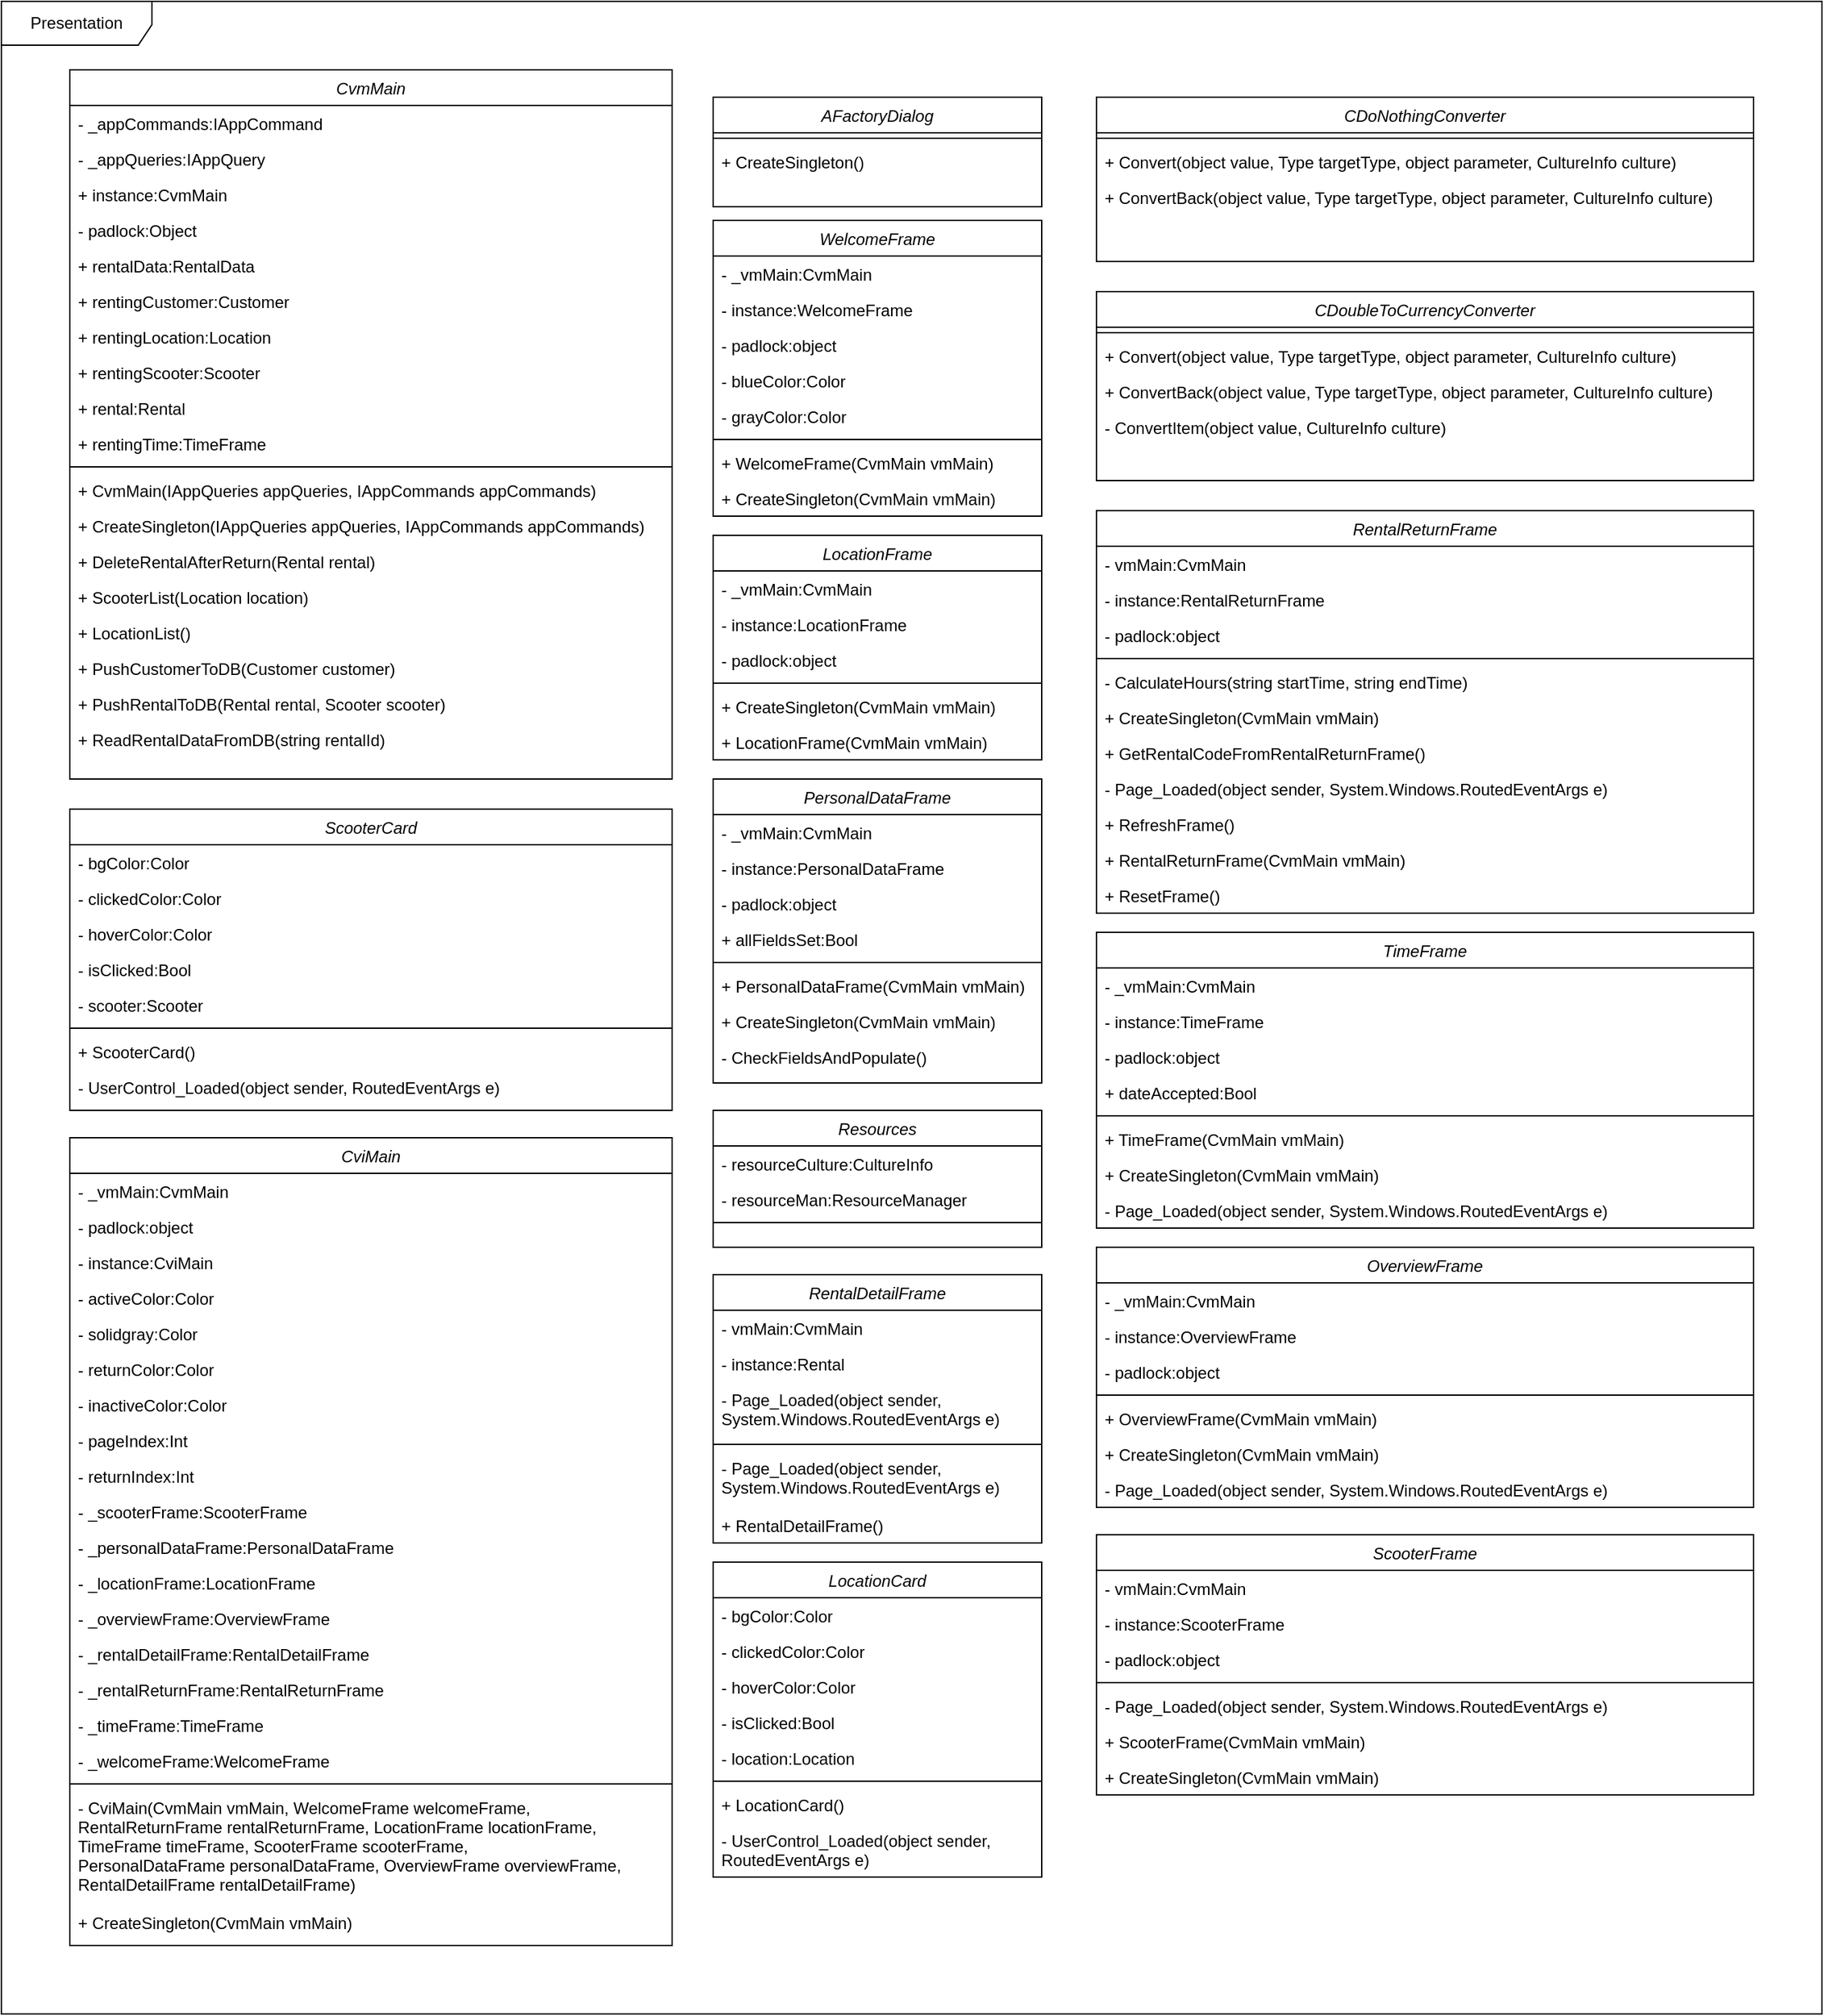 <mxfile version="16.5.1" type="device"><diagram id="C5RBs43oDa-KdzZeNtuy" name="Page-1"><mxGraphModel dx="2840" dy="3256" grid="1" gridSize="10" guides="1" tooltips="1" connect="1" arrows="1" fold="1" page="1" pageScale="1" pageWidth="827" pageHeight="1169" math="0" shadow="0"><root><mxCell id="WIyWlLk6GJQsqaUBKTNV-0"/><mxCell id="WIyWlLk6GJQsqaUBKTNV-1" parent="WIyWlLk6GJQsqaUBKTNV-0"/><mxCell id="zkfFHV4jXpPFQw0GAbJ--0" value="AFactoryDialog" style="swimlane;fontStyle=2;align=center;verticalAlign=top;childLayout=stackLayout;horizontal=1;startSize=26;horizontalStack=0;resizeParent=1;resizeLast=0;collapsible=1;marginBottom=0;rounded=0;shadow=0;strokeWidth=1;" parent="WIyWlLk6GJQsqaUBKTNV-1" vertex="1"><mxGeometry x="40" y="40" width="240" height="80" as="geometry"><mxRectangle x="230" y="140" width="160" height="26" as="alternateBounds"/></mxGeometry></mxCell><mxCell id="zkfFHV4jXpPFQw0GAbJ--4" value="" style="line;html=1;strokeWidth=1;align=left;verticalAlign=middle;spacingTop=-1;spacingLeft=3;spacingRight=3;rotatable=0;labelPosition=right;points=[];portConstraint=eastwest;" parent="zkfFHV4jXpPFQw0GAbJ--0" vertex="1"><mxGeometry y="26" width="240" height="8" as="geometry"/></mxCell><mxCell id="zkfFHV4jXpPFQw0GAbJ--5" value="+ CreateSingleton()" style="text;align=left;verticalAlign=top;spacingLeft=4;spacingRight=4;overflow=hidden;rotatable=0;points=[[0,0.5],[1,0.5]];portConstraint=eastwest;" parent="zkfFHV4jXpPFQw0GAbJ--0" vertex="1"><mxGeometry y="34" width="240" height="26" as="geometry"/></mxCell><mxCell id="5QxK8Wzllnd7EmYmtJfr-6" value="CDoNothingConverter" style="swimlane;fontStyle=2;align=center;verticalAlign=top;childLayout=stackLayout;horizontal=1;startSize=26;horizontalStack=0;resizeParent=1;resizeLast=0;collapsible=1;marginBottom=0;rounded=0;shadow=0;strokeWidth=1;" parent="WIyWlLk6GJQsqaUBKTNV-1" vertex="1"><mxGeometry x="320" y="40" width="480" height="120" as="geometry"><mxRectangle x="230" y="140" width="160" height="26" as="alternateBounds"/></mxGeometry></mxCell><mxCell id="5QxK8Wzllnd7EmYmtJfr-10" value="" style="line;html=1;strokeWidth=1;align=left;verticalAlign=middle;spacingTop=-1;spacingLeft=3;spacingRight=3;rotatable=0;labelPosition=right;points=[];portConstraint=eastwest;" parent="5QxK8Wzllnd7EmYmtJfr-6" vertex="1"><mxGeometry y="26" width="480" height="8" as="geometry"/></mxCell><mxCell id="5QxK8Wzllnd7EmYmtJfr-11" value="+ Convert(object value, Type targetType, object parameter, CultureInfo culture)" style="text;align=left;verticalAlign=top;spacingLeft=4;spacingRight=4;overflow=hidden;rotatable=0;points=[[0,0.5],[1,0.5]];portConstraint=eastwest;" parent="5QxK8Wzllnd7EmYmtJfr-6" vertex="1"><mxGeometry y="34" width="480" height="26" as="geometry"/></mxCell><mxCell id="5QxK8Wzllnd7EmYmtJfr-25" value="+ ConvertBack(object value, Type targetType, object parameter, CultureInfo culture)" style="text;align=left;verticalAlign=top;spacingLeft=4;spacingRight=4;overflow=hidden;rotatable=0;points=[[0,0.5],[1,0.5]];portConstraint=eastwest;" parent="5QxK8Wzllnd7EmYmtJfr-6" vertex="1"><mxGeometry y="60" width="480" height="26" as="geometry"/></mxCell><mxCell id="5QxK8Wzllnd7EmYmtJfr-12" value="CDoubleToCurrencyConverter" style="swimlane;fontStyle=2;align=center;verticalAlign=top;childLayout=stackLayout;horizontal=1;startSize=26;horizontalStack=0;resizeParent=1;resizeLast=0;collapsible=1;marginBottom=0;rounded=0;shadow=0;strokeWidth=1;" parent="WIyWlLk6GJQsqaUBKTNV-1" vertex="1"><mxGeometry x="320" y="182" width="480" height="138" as="geometry"><mxRectangle x="230" y="140" width="160" height="26" as="alternateBounds"/></mxGeometry></mxCell><mxCell id="5QxK8Wzllnd7EmYmtJfr-16" value="" style="line;html=1;strokeWidth=1;align=left;verticalAlign=middle;spacingTop=-1;spacingLeft=3;spacingRight=3;rotatable=0;labelPosition=right;points=[];portConstraint=eastwest;" parent="5QxK8Wzllnd7EmYmtJfr-12" vertex="1"><mxGeometry y="26" width="480" height="8" as="geometry"/></mxCell><mxCell id="5QxK8Wzllnd7EmYmtJfr-17" value="+ Convert(object value, Type targetType, object parameter, CultureInfo culture)" style="text;align=left;verticalAlign=top;spacingLeft=4;spacingRight=4;overflow=hidden;rotatable=0;points=[[0,0.5],[1,0.5]];portConstraint=eastwest;" parent="5QxK8Wzllnd7EmYmtJfr-12" vertex="1"><mxGeometry y="34" width="480" height="26" as="geometry"/></mxCell><mxCell id="5QxK8Wzllnd7EmYmtJfr-26" value="+ ConvertBack(object value, Type targetType, object parameter, CultureInfo culture)" style="text;align=left;verticalAlign=top;spacingLeft=4;spacingRight=4;overflow=hidden;rotatable=0;points=[[0,0.5],[1,0.5]];portConstraint=eastwest;" parent="5QxK8Wzllnd7EmYmtJfr-12" vertex="1"><mxGeometry y="60" width="480" height="26" as="geometry"/></mxCell><mxCell id="5QxK8Wzllnd7EmYmtJfr-27" value="- ConvertItem(object value, CultureInfo culture)" style="text;align=left;verticalAlign=top;spacingLeft=4;spacingRight=4;overflow=hidden;rotatable=0;points=[[0,0.5],[1,0.5]];portConstraint=eastwest;" parent="5QxK8Wzllnd7EmYmtJfr-12" vertex="1"><mxGeometry y="86" width="480" height="26" as="geometry"/></mxCell><mxCell id="5QxK8Wzllnd7EmYmtJfr-18" value="WelcomeFrame" style="swimlane;fontStyle=2;align=center;verticalAlign=top;childLayout=stackLayout;horizontal=1;startSize=26;horizontalStack=0;resizeParent=1;resizeLast=0;collapsible=1;marginBottom=0;rounded=0;shadow=0;strokeWidth=1;" parent="WIyWlLk6GJQsqaUBKTNV-1" vertex="1"><mxGeometry x="40" y="130" width="240" height="216" as="geometry"><mxRectangle x="230" y="140" width="160" height="26" as="alternateBounds"/></mxGeometry></mxCell><mxCell id="36PQSmLRmIlTdqAIgENe-0" value="- _vmMain:CvmMain" style="text;align=left;verticalAlign=top;spacingLeft=4;spacingRight=4;overflow=hidden;rotatable=0;points=[[0,0.5],[1,0.5]];portConstraint=eastwest;rounded=0;shadow=0;html=0;" vertex="1" parent="5QxK8Wzllnd7EmYmtJfr-18"><mxGeometry y="26" width="240" height="26" as="geometry"/></mxCell><mxCell id="36PQSmLRmIlTdqAIgENe-2" value="- instance:WelcomeFrame" style="text;align=left;verticalAlign=top;spacingLeft=4;spacingRight=4;overflow=hidden;rotatable=0;points=[[0,0.5],[1,0.5]];portConstraint=eastwest;rounded=0;shadow=0;html=0;" vertex="1" parent="5QxK8Wzllnd7EmYmtJfr-18"><mxGeometry y="52" width="240" height="26" as="geometry"/></mxCell><mxCell id="36PQSmLRmIlTdqAIgENe-3" value="- padlock:object" style="text;align=left;verticalAlign=top;spacingLeft=4;spacingRight=4;overflow=hidden;rotatable=0;points=[[0,0.5],[1,0.5]];portConstraint=eastwest;rounded=0;shadow=0;html=0;" vertex="1" parent="5QxK8Wzllnd7EmYmtJfr-18"><mxGeometry y="78" width="240" height="26" as="geometry"/></mxCell><mxCell id="5QxK8Wzllnd7EmYmtJfr-19" value="- blueColor:Color" style="text;align=left;verticalAlign=top;spacingLeft=4;spacingRight=4;overflow=hidden;rotatable=0;points=[[0,0.5],[1,0.5]];portConstraint=eastwest;" parent="5QxK8Wzllnd7EmYmtJfr-18" vertex="1"><mxGeometry y="104" width="240" height="26" as="geometry"/></mxCell><mxCell id="5QxK8Wzllnd7EmYmtJfr-20" value="- grayColor:Color" style="text;align=left;verticalAlign=top;spacingLeft=4;spacingRight=4;overflow=hidden;rotatable=0;points=[[0,0.5],[1,0.5]];portConstraint=eastwest;rounded=0;shadow=0;html=0;" parent="5QxK8Wzllnd7EmYmtJfr-18" vertex="1"><mxGeometry y="130" width="240" height="26" as="geometry"/></mxCell><mxCell id="5QxK8Wzllnd7EmYmtJfr-22" value="" style="line;html=1;strokeWidth=1;align=left;verticalAlign=middle;spacingTop=-1;spacingLeft=3;spacingRight=3;rotatable=0;labelPosition=right;points=[];portConstraint=eastwest;" parent="5QxK8Wzllnd7EmYmtJfr-18" vertex="1"><mxGeometry y="156" width="240" height="8" as="geometry"/></mxCell><mxCell id="5QxK8Wzllnd7EmYmtJfr-23" value="+ WelcomeFrame(CvmMain vmMain)" style="text;align=left;verticalAlign=top;spacingLeft=4;spacingRight=4;overflow=hidden;rotatable=0;points=[[0,0.5],[1,0.5]];portConstraint=eastwest;" parent="5QxK8Wzllnd7EmYmtJfr-18" vertex="1"><mxGeometry y="164" width="240" height="26" as="geometry"/></mxCell><mxCell id="36PQSmLRmIlTdqAIgENe-5" value="+ CreateSingleton(CvmMain vmMain)" style="text;align=left;verticalAlign=top;spacingLeft=4;spacingRight=4;overflow=hidden;rotatable=0;points=[[0,0.5],[1,0.5]];portConstraint=eastwest;" vertex="1" parent="5QxK8Wzllnd7EmYmtJfr-18"><mxGeometry y="190" width="240" height="26" as="geometry"/></mxCell><mxCell id="5QxK8Wzllnd7EmYmtJfr-28" value="ScooterFrame" style="swimlane;fontStyle=2;align=center;verticalAlign=top;childLayout=stackLayout;horizontal=1;startSize=26;horizontalStack=0;resizeParent=1;resizeLast=0;collapsible=1;marginBottom=0;rounded=0;shadow=0;strokeWidth=1;" parent="WIyWlLk6GJQsqaUBKTNV-1" vertex="1"><mxGeometry x="320" y="1090" width="480" height="190" as="geometry"><mxRectangle x="230" y="140" width="160" height="26" as="alternateBounds"/></mxGeometry></mxCell><mxCell id="5QxK8Wzllnd7EmYmtJfr-29" value="- vmMain:CvmMain" style="text;align=left;verticalAlign=top;spacingLeft=4;spacingRight=4;overflow=hidden;rotatable=0;points=[[0,0.5],[1,0.5]];portConstraint=eastwest;" parent="5QxK8Wzllnd7EmYmtJfr-28" vertex="1"><mxGeometry y="26" width="480" height="26" as="geometry"/></mxCell><mxCell id="36PQSmLRmIlTdqAIgENe-26" value="- instance:ScooterFrame" style="text;align=left;verticalAlign=top;spacingLeft=4;spacingRight=4;overflow=hidden;rotatable=0;points=[[0,0.5],[1,0.5]];portConstraint=eastwest;" vertex="1" parent="5QxK8Wzllnd7EmYmtJfr-28"><mxGeometry y="52" width="480" height="26" as="geometry"/></mxCell><mxCell id="36PQSmLRmIlTdqAIgENe-25" value="- padlock:object" style="text;align=left;verticalAlign=top;spacingLeft=4;spacingRight=4;overflow=hidden;rotatable=0;points=[[0,0.5],[1,0.5]];portConstraint=eastwest;" vertex="1" parent="5QxK8Wzllnd7EmYmtJfr-28"><mxGeometry y="78" width="480" height="26" as="geometry"/></mxCell><mxCell id="5QxK8Wzllnd7EmYmtJfr-32" value="" style="line;html=1;strokeWidth=1;align=left;verticalAlign=middle;spacingTop=-1;spacingLeft=3;spacingRight=3;rotatable=0;labelPosition=right;points=[];portConstraint=eastwest;" parent="5QxK8Wzllnd7EmYmtJfr-28" vertex="1"><mxGeometry y="104" width="480" height="8" as="geometry"/></mxCell><mxCell id="5QxK8Wzllnd7EmYmtJfr-33" value="- Page_Loaded(object sender, System.Windows.RoutedEventArgs e)" style="text;align=left;verticalAlign=top;spacingLeft=4;spacingRight=4;overflow=hidden;rotatable=0;points=[[0,0.5],[1,0.5]];portConstraint=eastwest;" parent="5QxK8Wzllnd7EmYmtJfr-28" vertex="1"><mxGeometry y="112" width="480" height="26" as="geometry"/></mxCell><mxCell id="37e8ZXTJvti81TBlJK5X-6" value="+ ScooterFrame(CvmMain vmMain)" style="text;align=left;verticalAlign=top;spacingLeft=4;spacingRight=4;overflow=hidden;rotatable=0;points=[[0,0.5],[1,0.5]];portConstraint=eastwest;" parent="5QxK8Wzllnd7EmYmtJfr-28" vertex="1"><mxGeometry y="138" width="480" height="26" as="geometry"/></mxCell><mxCell id="36PQSmLRmIlTdqAIgENe-34" value="+ CreateSingleton(CvmMain vmMain)" style="text;align=left;verticalAlign=top;spacingLeft=4;spacingRight=4;overflow=hidden;rotatable=0;points=[[0,0.5],[1,0.5]];portConstraint=eastwest;" vertex="1" parent="5QxK8Wzllnd7EmYmtJfr-28"><mxGeometry y="164" width="480" height="26" as="geometry"/></mxCell><mxCell id="5QxK8Wzllnd7EmYmtJfr-34" value="RentalReturnFrame" style="swimlane;fontStyle=2;align=center;verticalAlign=top;childLayout=stackLayout;horizontal=1;startSize=26;horizontalStack=0;resizeParent=1;resizeLast=0;collapsible=1;marginBottom=0;rounded=0;shadow=0;strokeWidth=1;" parent="WIyWlLk6GJQsqaUBKTNV-1" vertex="1"><mxGeometry x="320" y="342" width="480" height="294" as="geometry"><mxRectangle x="230" y="140" width="160" height="26" as="alternateBounds"/></mxGeometry></mxCell><mxCell id="36PQSmLRmIlTdqAIgENe-12" value="- vmMain:CvmMain" style="text;align=left;verticalAlign=top;spacingLeft=4;spacingRight=4;overflow=hidden;rotatable=0;points=[[0,0.5],[1,0.5]];portConstraint=eastwest;" vertex="1" parent="5QxK8Wzllnd7EmYmtJfr-34"><mxGeometry y="26" width="480" height="26" as="geometry"/></mxCell><mxCell id="36PQSmLRmIlTdqAIgENe-13" value="- instance:RentalReturnFrame" style="text;align=left;verticalAlign=top;spacingLeft=4;spacingRight=4;overflow=hidden;rotatable=0;points=[[0,0.5],[1,0.5]];portConstraint=eastwest;" vertex="1" parent="5QxK8Wzllnd7EmYmtJfr-34"><mxGeometry y="52" width="480" height="26" as="geometry"/></mxCell><mxCell id="36PQSmLRmIlTdqAIgENe-14" value="- padlock:object" style="text;align=left;verticalAlign=top;spacingLeft=4;spacingRight=4;overflow=hidden;rotatable=0;points=[[0,0.5],[1,0.5]];portConstraint=eastwest;" vertex="1" parent="5QxK8Wzllnd7EmYmtJfr-34"><mxGeometry y="78" width="480" height="26" as="geometry"/></mxCell><mxCell id="5QxK8Wzllnd7EmYmtJfr-38" value="" style="line;html=1;strokeWidth=1;align=left;verticalAlign=middle;spacingTop=-1;spacingLeft=3;spacingRight=3;rotatable=0;labelPosition=right;points=[];portConstraint=eastwest;" parent="5QxK8Wzllnd7EmYmtJfr-34" vertex="1"><mxGeometry y="104" width="480" height="8" as="geometry"/></mxCell><mxCell id="5QxK8Wzllnd7EmYmtJfr-39" value="- CalculateHours(string startTime, string endTime)" style="text;align=left;verticalAlign=top;spacingLeft=4;spacingRight=4;overflow=hidden;rotatable=0;points=[[0,0.5],[1,0.5]];portConstraint=eastwest;" parent="5QxK8Wzllnd7EmYmtJfr-34" vertex="1"><mxGeometry y="112" width="480" height="26" as="geometry"/></mxCell><mxCell id="36PQSmLRmIlTdqAIgENe-15" value="+ CreateSingleton(CvmMain vmMain)" style="text;align=left;verticalAlign=top;spacingLeft=4;spacingRight=4;overflow=hidden;rotatable=0;points=[[0,0.5],[1,0.5]];portConstraint=eastwest;" vertex="1" parent="5QxK8Wzllnd7EmYmtJfr-34"><mxGeometry y="138" width="480" height="26" as="geometry"/></mxCell><mxCell id="37e8ZXTJvti81TBlJK5X-7" value="+ GetRentalCodeFromRentalReturnFrame()" style="text;align=left;verticalAlign=top;spacingLeft=4;spacingRight=4;overflow=hidden;rotatable=0;points=[[0,0.5],[1,0.5]];portConstraint=eastwest;" parent="5QxK8Wzllnd7EmYmtJfr-34" vertex="1"><mxGeometry y="164" width="480" height="26" as="geometry"/></mxCell><mxCell id="37e8ZXTJvti81TBlJK5X-8" value="- Page_Loaded(object sender, System.Windows.RoutedEventArgs e)" style="text;align=left;verticalAlign=top;spacingLeft=4;spacingRight=4;overflow=hidden;rotatable=0;points=[[0,0.5],[1,0.5]];portConstraint=eastwest;" parent="5QxK8Wzllnd7EmYmtJfr-34" vertex="1"><mxGeometry y="190" width="480" height="26" as="geometry"/></mxCell><mxCell id="37e8ZXTJvti81TBlJK5X-11" value="+ RefreshFrame()" style="text;align=left;verticalAlign=top;spacingLeft=4;spacingRight=4;overflow=hidden;rotatable=0;points=[[0,0.5],[1,0.5]];portConstraint=eastwest;" parent="5QxK8Wzllnd7EmYmtJfr-34" vertex="1"><mxGeometry y="216" width="480" height="26" as="geometry"/></mxCell><mxCell id="37e8ZXTJvti81TBlJK5X-12" value="+ RentalReturnFrame(CvmMain vmMain)" style="text;align=left;verticalAlign=top;spacingLeft=4;spacingRight=4;overflow=hidden;rotatable=0;points=[[0,0.5],[1,0.5]];portConstraint=eastwest;" parent="5QxK8Wzllnd7EmYmtJfr-34" vertex="1"><mxGeometry y="242" width="480" height="26" as="geometry"/></mxCell><mxCell id="37e8ZXTJvti81TBlJK5X-13" value="+ ResetFrame()" style="text;align=left;verticalAlign=top;spacingLeft=4;spacingRight=4;overflow=hidden;rotatable=0;points=[[0,0.5],[1,0.5]];portConstraint=eastwest;" parent="5QxK8Wzllnd7EmYmtJfr-34" vertex="1"><mxGeometry y="268" width="480" height="26" as="geometry"/></mxCell><mxCell id="5QxK8Wzllnd7EmYmtJfr-40" value="ScooterCard" style="swimlane;fontStyle=2;align=center;verticalAlign=top;childLayout=stackLayout;horizontal=1;startSize=26;horizontalStack=0;resizeParent=1;resizeLast=0;collapsible=1;marginBottom=0;rounded=0;shadow=0;strokeWidth=1;" parent="WIyWlLk6GJQsqaUBKTNV-1" vertex="1"><mxGeometry x="-430" y="560" width="440" height="220" as="geometry"><mxRectangle x="230" y="140" width="160" height="26" as="alternateBounds"/></mxGeometry></mxCell><mxCell id="5QxK8Wzllnd7EmYmtJfr-41" value="- bgColor:Color" style="text;align=left;verticalAlign=top;spacingLeft=4;spacingRight=4;overflow=hidden;rotatable=0;points=[[0,0.5],[1,0.5]];portConstraint=eastwest;" parent="5QxK8Wzllnd7EmYmtJfr-40" vertex="1"><mxGeometry y="26" width="440" height="26" as="geometry"/></mxCell><mxCell id="5QxK8Wzllnd7EmYmtJfr-42" value="- clickedColor:Color" style="text;align=left;verticalAlign=top;spacingLeft=4;spacingRight=4;overflow=hidden;rotatable=0;points=[[0,0.5],[1,0.5]];portConstraint=eastwest;rounded=0;shadow=0;html=0;" parent="5QxK8Wzllnd7EmYmtJfr-40" vertex="1"><mxGeometry y="52" width="440" height="26" as="geometry"/></mxCell><mxCell id="5QxK8Wzllnd7EmYmtJfr-43" value="- hoverColor:Color" style="text;align=left;verticalAlign=top;spacingLeft=4;spacingRight=4;overflow=hidden;rotatable=0;points=[[0,0.5],[1,0.5]];portConstraint=eastwest;rounded=0;shadow=0;html=0;" parent="5QxK8Wzllnd7EmYmtJfr-40" vertex="1"><mxGeometry y="78" width="440" height="26" as="geometry"/></mxCell><mxCell id="37e8ZXTJvti81TBlJK5X-20" value="- isClicked:Bool" style="text;align=left;verticalAlign=top;spacingLeft=4;spacingRight=4;overflow=hidden;rotatable=0;points=[[0,0.5],[1,0.5]];portConstraint=eastwest;rounded=0;shadow=0;html=0;" parent="5QxK8Wzllnd7EmYmtJfr-40" vertex="1"><mxGeometry y="104" width="440" height="26" as="geometry"/></mxCell><mxCell id="37e8ZXTJvti81TBlJK5X-21" value="- scooter:Scooter" style="text;align=left;verticalAlign=top;spacingLeft=4;spacingRight=4;overflow=hidden;rotatable=0;points=[[0,0.5],[1,0.5]];portConstraint=eastwest;rounded=0;shadow=0;html=0;" parent="5QxK8Wzllnd7EmYmtJfr-40" vertex="1"><mxGeometry y="130" width="440" height="26" as="geometry"/></mxCell><mxCell id="5QxK8Wzllnd7EmYmtJfr-44" value="" style="line;html=1;strokeWidth=1;align=left;verticalAlign=middle;spacingTop=-1;spacingLeft=3;spacingRight=3;rotatable=0;labelPosition=right;points=[];portConstraint=eastwest;" parent="5QxK8Wzllnd7EmYmtJfr-40" vertex="1"><mxGeometry y="156" width="440" height="8" as="geometry"/></mxCell><mxCell id="5QxK8Wzllnd7EmYmtJfr-45" value="+ ScooterCard()" style="text;align=left;verticalAlign=top;spacingLeft=4;spacingRight=4;overflow=hidden;rotatable=0;points=[[0,0.5],[1,0.5]];portConstraint=eastwest;" parent="5QxK8Wzllnd7EmYmtJfr-40" vertex="1"><mxGeometry y="164" width="440" height="26" as="geometry"/></mxCell><mxCell id="37e8ZXTJvti81TBlJK5X-23" value="- UserControl_Loaded(object sender, RoutedEventArgs e)" style="text;align=left;verticalAlign=top;spacingLeft=4;spacingRight=4;overflow=hidden;rotatable=0;points=[[0,0.5],[1,0.5]];portConstraint=eastwest;" parent="5QxK8Wzllnd7EmYmtJfr-40" vertex="1"><mxGeometry y="190" width="440" height="26" as="geometry"/></mxCell><mxCell id="5QxK8Wzllnd7EmYmtJfr-46" value="LocationCard" style="swimlane;fontStyle=2;align=center;verticalAlign=top;childLayout=stackLayout;horizontal=1;startSize=26;horizontalStack=0;resizeParent=1;resizeLast=0;collapsible=1;marginBottom=0;rounded=0;shadow=0;strokeWidth=1;" parent="WIyWlLk6GJQsqaUBKTNV-1" vertex="1"><mxGeometry x="40" y="1110" width="240" height="230" as="geometry"><mxRectangle x="230" y="140" width="160" height="26" as="alternateBounds"/></mxGeometry></mxCell><mxCell id="5QxK8Wzllnd7EmYmtJfr-47" value="- bgColor:Color" style="text;align=left;verticalAlign=top;spacingLeft=4;spacingRight=4;overflow=hidden;rotatable=0;points=[[0,0.5],[1,0.5]];portConstraint=eastwest;" parent="5QxK8Wzllnd7EmYmtJfr-46" vertex="1"><mxGeometry y="26" width="240" height="26" as="geometry"/></mxCell><mxCell id="5QxK8Wzllnd7EmYmtJfr-48" value="- clickedColor:Color" style="text;align=left;verticalAlign=top;spacingLeft=4;spacingRight=4;overflow=hidden;rotatable=0;points=[[0,0.5],[1,0.5]];portConstraint=eastwest;rounded=0;shadow=0;html=0;" parent="5QxK8Wzllnd7EmYmtJfr-46" vertex="1"><mxGeometry y="52" width="240" height="26" as="geometry"/></mxCell><mxCell id="5QxK8Wzllnd7EmYmtJfr-49" value="- hoverColor:Color" style="text;align=left;verticalAlign=top;spacingLeft=4;spacingRight=4;overflow=hidden;rotatable=0;points=[[0,0.5],[1,0.5]];portConstraint=eastwest;rounded=0;shadow=0;html=0;" parent="5QxK8Wzllnd7EmYmtJfr-46" vertex="1"><mxGeometry y="78" width="240" height="26" as="geometry"/></mxCell><mxCell id="37e8ZXTJvti81TBlJK5X-16" value="- isClicked:Bool" style="text;align=left;verticalAlign=top;spacingLeft=4;spacingRight=4;overflow=hidden;rotatable=0;points=[[0,0.5],[1,0.5]];portConstraint=eastwest;rounded=0;shadow=0;html=0;" parent="5QxK8Wzllnd7EmYmtJfr-46" vertex="1"><mxGeometry y="104" width="240" height="26" as="geometry"/></mxCell><mxCell id="37e8ZXTJvti81TBlJK5X-17" value="- location:Location" style="text;align=left;verticalAlign=top;spacingLeft=4;spacingRight=4;overflow=hidden;rotatable=0;points=[[0,0.5],[1,0.5]];portConstraint=eastwest;rounded=0;shadow=0;html=0;" parent="5QxK8Wzllnd7EmYmtJfr-46" vertex="1"><mxGeometry y="130" width="240" height="26" as="geometry"/></mxCell><mxCell id="5QxK8Wzllnd7EmYmtJfr-50" value="" style="line;html=1;strokeWidth=1;align=left;verticalAlign=middle;spacingTop=-1;spacingLeft=3;spacingRight=3;rotatable=0;labelPosition=right;points=[];portConstraint=eastwest;" parent="5QxK8Wzllnd7EmYmtJfr-46" vertex="1"><mxGeometry y="156" width="240" height="8" as="geometry"/></mxCell><mxCell id="5QxK8Wzllnd7EmYmtJfr-51" value="+ LocationCard()" style="text;align=left;verticalAlign=top;spacingLeft=4;spacingRight=4;overflow=hidden;rotatable=0;points=[[0,0.5],[1,0.5]];portConstraint=eastwest;" parent="5QxK8Wzllnd7EmYmtJfr-46" vertex="1"><mxGeometry y="164" width="240" height="26" as="geometry"/></mxCell><mxCell id="37e8ZXTJvti81TBlJK5X-19" value="- UserControl_Loaded(object sender, &#10;RoutedEventArgs e)" style="text;align=left;verticalAlign=top;spacingLeft=4;spacingRight=4;overflow=hidden;rotatable=0;points=[[0,0.5],[1,0.5]];portConstraint=eastwest;" parent="5QxK8Wzllnd7EmYmtJfr-46" vertex="1"><mxGeometry y="190" width="240" height="40" as="geometry"/></mxCell><mxCell id="5QxK8Wzllnd7EmYmtJfr-52" value="PersonalDataFrame" style="swimlane;fontStyle=2;align=center;verticalAlign=top;childLayout=stackLayout;horizontal=1;startSize=26;horizontalStack=0;resizeParent=1;resizeLast=0;collapsible=1;marginBottom=0;rounded=0;shadow=0;strokeWidth=1;" parent="WIyWlLk6GJQsqaUBKTNV-1" vertex="1"><mxGeometry x="40" y="538" width="240" height="222" as="geometry"><mxRectangle x="230" y="140" width="160" height="26" as="alternateBounds"/></mxGeometry></mxCell><mxCell id="5QxK8Wzllnd7EmYmtJfr-53" value="- _vmMain:CvmMain" style="text;align=left;verticalAlign=top;spacingLeft=4;spacingRight=4;overflow=hidden;rotatable=0;points=[[0,0.5],[1,0.5]];portConstraint=eastwest;" parent="5QxK8Wzllnd7EmYmtJfr-52" vertex="1"><mxGeometry y="26" width="240" height="26" as="geometry"/></mxCell><mxCell id="36PQSmLRmIlTdqAIgENe-22" value="- instance:PersonalDataFrame" style="text;align=left;verticalAlign=top;spacingLeft=4;spacingRight=4;overflow=hidden;rotatable=0;points=[[0,0.5],[1,0.5]];portConstraint=eastwest;" vertex="1" parent="5QxK8Wzllnd7EmYmtJfr-52"><mxGeometry y="52" width="240" height="26" as="geometry"/></mxCell><mxCell id="36PQSmLRmIlTdqAIgENe-21" value="- padlock:object" style="text;align=left;verticalAlign=top;spacingLeft=4;spacingRight=4;overflow=hidden;rotatable=0;points=[[0,0.5],[1,0.5]];portConstraint=eastwest;" vertex="1" parent="5QxK8Wzllnd7EmYmtJfr-52"><mxGeometry y="78" width="240" height="26" as="geometry"/></mxCell><mxCell id="36PQSmLRmIlTdqAIgENe-20" value="+ allFieldsSet:Bool" style="text;align=left;verticalAlign=top;spacingLeft=4;spacingRight=4;overflow=hidden;rotatable=0;points=[[0,0.5],[1,0.5]];portConstraint=eastwest;" vertex="1" parent="5QxK8Wzllnd7EmYmtJfr-52"><mxGeometry y="104" width="240" height="26" as="geometry"/></mxCell><mxCell id="5QxK8Wzllnd7EmYmtJfr-56" value="" style="line;html=1;strokeWidth=1;align=left;verticalAlign=middle;spacingTop=-1;spacingLeft=3;spacingRight=3;rotatable=0;labelPosition=right;points=[];portConstraint=eastwest;" parent="5QxK8Wzllnd7EmYmtJfr-52" vertex="1"><mxGeometry y="130" width="240" height="8" as="geometry"/></mxCell><mxCell id="5QxK8Wzllnd7EmYmtJfr-57" value="+ PersonalDataFrame(CvmMain vmMain)" style="text;align=left;verticalAlign=top;spacingLeft=4;spacingRight=4;overflow=hidden;rotatable=0;points=[[0,0.5],[1,0.5]];portConstraint=eastwest;" parent="5QxK8Wzllnd7EmYmtJfr-52" vertex="1"><mxGeometry y="138" width="240" height="26" as="geometry"/></mxCell><mxCell id="36PQSmLRmIlTdqAIgENe-23" value="+ CreateSingleton(CvmMain vmMain)" style="text;align=left;verticalAlign=top;spacingLeft=4;spacingRight=4;overflow=hidden;rotatable=0;points=[[0,0.5],[1,0.5]];portConstraint=eastwest;" vertex="1" parent="5QxK8Wzllnd7EmYmtJfr-52"><mxGeometry y="164" width="240" height="26" as="geometry"/></mxCell><mxCell id="37e8ZXTJvti81TBlJK5X-32" value="- CheckFieldsAndPopulate()" style="text;align=left;verticalAlign=top;spacingLeft=4;spacingRight=4;overflow=hidden;rotatable=0;points=[[0,0.5],[1,0.5]];portConstraint=eastwest;" parent="5QxK8Wzllnd7EmYmtJfr-52" vertex="1"><mxGeometry y="190" width="240" height="26" as="geometry"/></mxCell><mxCell id="5QxK8Wzllnd7EmYmtJfr-58" value="RentalDetailFrame" style="swimlane;fontStyle=2;align=center;verticalAlign=top;childLayout=stackLayout;horizontal=1;startSize=26;horizontalStack=0;resizeParent=1;resizeLast=0;collapsible=1;marginBottom=0;rounded=0;shadow=0;strokeWidth=1;" parent="WIyWlLk6GJQsqaUBKTNV-1" vertex="1"><mxGeometry x="40" y="900" width="240" height="196" as="geometry"><mxRectangle x="230" y="140" width="160" height="26" as="alternateBounds"/></mxGeometry></mxCell><mxCell id="36PQSmLRmIlTdqAIgENe-7" value="- vmMain:CvmMain" style="text;align=left;verticalAlign=top;spacingLeft=4;spacingRight=4;overflow=hidden;rotatable=0;points=[[0,0.5],[1,0.5]];portConstraint=eastwest;" vertex="1" parent="5QxK8Wzllnd7EmYmtJfr-58"><mxGeometry y="26" width="240" height="26" as="geometry"/></mxCell><mxCell id="36PQSmLRmIlTdqAIgENe-8" value="- instance:Rental" style="text;align=left;verticalAlign=top;spacingLeft=4;spacingRight=4;overflow=hidden;rotatable=0;points=[[0,0.5],[1,0.5]];portConstraint=eastwest;" vertex="1" parent="5QxK8Wzllnd7EmYmtJfr-58"><mxGeometry y="52" width="240" height="26" as="geometry"/></mxCell><mxCell id="36PQSmLRmIlTdqAIgENe-11" value="- Page_Loaded(object sender, &#10;System.Windows.RoutedEventArgs e)" style="text;align=left;verticalAlign=top;spacingLeft=4;spacingRight=4;overflow=hidden;rotatable=0;points=[[0,0.5],[1,0.5]];portConstraint=eastwest;" vertex="1" parent="5QxK8Wzllnd7EmYmtJfr-58"><mxGeometry y="78" width="240" height="42" as="geometry"/></mxCell><mxCell id="5QxK8Wzllnd7EmYmtJfr-62" value="" style="line;html=1;strokeWidth=1;align=left;verticalAlign=middle;spacingTop=-1;spacingLeft=3;spacingRight=3;rotatable=0;labelPosition=right;points=[];portConstraint=eastwest;" parent="5QxK8Wzllnd7EmYmtJfr-58" vertex="1"><mxGeometry y="120" width="240" height="8" as="geometry"/></mxCell><mxCell id="5QxK8Wzllnd7EmYmtJfr-63" value="- Page_Loaded(object sender, &#10;System.Windows.RoutedEventArgs e)" style="text;align=left;verticalAlign=top;spacingLeft=4;spacingRight=4;overflow=hidden;rotatable=0;points=[[0,0.5],[1,0.5]];portConstraint=eastwest;" parent="5QxK8Wzllnd7EmYmtJfr-58" vertex="1"><mxGeometry y="128" width="240" height="42" as="geometry"/></mxCell><mxCell id="37e8ZXTJvti81TBlJK5X-15" value="+ RentalDetailFrame()" style="text;align=left;verticalAlign=top;spacingLeft=4;spacingRight=4;overflow=hidden;rotatable=0;points=[[0,0.5],[1,0.5]];portConstraint=eastwest;" parent="5QxK8Wzllnd7EmYmtJfr-58" vertex="1"><mxGeometry y="170" width="240" height="26" as="geometry"/></mxCell><mxCell id="5QxK8Wzllnd7EmYmtJfr-64" value="TimeFrame" style="swimlane;fontStyle=2;align=center;verticalAlign=top;childLayout=stackLayout;horizontal=1;startSize=26;horizontalStack=0;resizeParent=1;resizeLast=0;collapsible=1;marginBottom=0;rounded=0;shadow=0;strokeWidth=1;" parent="WIyWlLk6GJQsqaUBKTNV-1" vertex="1"><mxGeometry x="320" y="650" width="480" height="216" as="geometry"><mxRectangle x="230" y="140" width="160" height="26" as="alternateBounds"/></mxGeometry></mxCell><mxCell id="5QxK8Wzllnd7EmYmtJfr-65" value="- _vmMain:CvmMain" style="text;align=left;verticalAlign=top;spacingLeft=4;spacingRight=4;overflow=hidden;rotatable=0;points=[[0,0.5],[1,0.5]];portConstraint=eastwest;" parent="5QxK8Wzllnd7EmYmtJfr-64" vertex="1"><mxGeometry y="26" width="480" height="26" as="geometry"/></mxCell><mxCell id="36PQSmLRmIlTdqAIgENe-29" value="- instance:TimeFrame" style="text;align=left;verticalAlign=top;spacingLeft=4;spacingRight=4;overflow=hidden;rotatable=0;points=[[0,0.5],[1,0.5]];portConstraint=eastwest;" vertex="1" parent="5QxK8Wzllnd7EmYmtJfr-64"><mxGeometry y="52" width="480" height="26" as="geometry"/></mxCell><mxCell id="36PQSmLRmIlTdqAIgENe-28" value="- padlock:object" style="text;align=left;verticalAlign=top;spacingLeft=4;spacingRight=4;overflow=hidden;rotatable=0;points=[[0,0.5],[1,0.5]];portConstraint=eastwest;" vertex="1" parent="5QxK8Wzllnd7EmYmtJfr-64"><mxGeometry y="78" width="480" height="26" as="geometry"/></mxCell><mxCell id="36PQSmLRmIlTdqAIgENe-27" value="+ dateAccepted:Bool" style="text;align=left;verticalAlign=top;spacingLeft=4;spacingRight=4;overflow=hidden;rotatable=0;points=[[0,0.5],[1,0.5]];portConstraint=eastwest;" vertex="1" parent="5QxK8Wzllnd7EmYmtJfr-64"><mxGeometry y="104" width="480" height="26" as="geometry"/></mxCell><mxCell id="5QxK8Wzllnd7EmYmtJfr-68" value="" style="line;html=1;strokeWidth=1;align=left;verticalAlign=middle;spacingTop=-1;spacingLeft=3;spacingRight=3;rotatable=0;labelPosition=right;points=[];portConstraint=eastwest;" parent="5QxK8Wzllnd7EmYmtJfr-64" vertex="1"><mxGeometry y="130" width="480" height="8" as="geometry"/></mxCell><mxCell id="5QxK8Wzllnd7EmYmtJfr-69" value="+ TimeFrame(CvmMain vmMain)" style="text;align=left;verticalAlign=top;spacingLeft=4;spacingRight=4;overflow=hidden;rotatable=0;points=[[0,0.5],[1,0.5]];portConstraint=eastwest;" parent="5QxK8Wzllnd7EmYmtJfr-64" vertex="1"><mxGeometry y="138" width="480" height="26" as="geometry"/></mxCell><mxCell id="36PQSmLRmIlTdqAIgENe-30" value="+ CreateSingleton(CvmMain vmMain)" style="text;align=left;verticalAlign=top;spacingLeft=4;spacingRight=4;overflow=hidden;rotatable=0;points=[[0,0.5],[1,0.5]];portConstraint=eastwest;" vertex="1" parent="5QxK8Wzllnd7EmYmtJfr-64"><mxGeometry y="164" width="480" height="26" as="geometry"/></mxCell><mxCell id="7njQTABUHswqlxmzbIdC-0" value="- Page_Loaded(object sender, System.Windows.RoutedEventArgs e)" style="text;align=left;verticalAlign=top;spacingLeft=4;spacingRight=4;overflow=hidden;rotatable=0;points=[[0,0.5],[1,0.5]];portConstraint=eastwest;" parent="5QxK8Wzllnd7EmYmtJfr-64" vertex="1"><mxGeometry y="190" width="480" height="26" as="geometry"/></mxCell><mxCell id="5QxK8Wzllnd7EmYmtJfr-70" value="LocationFrame" style="swimlane;fontStyle=2;align=center;verticalAlign=top;childLayout=stackLayout;horizontal=1;startSize=26;horizontalStack=0;resizeParent=1;resizeLast=0;collapsible=1;marginBottom=0;rounded=0;shadow=0;strokeWidth=1;" parent="WIyWlLk6GJQsqaUBKTNV-1" vertex="1"><mxGeometry x="40" y="360" width="240" height="164" as="geometry"><mxRectangle x="230" y="140" width="160" height="26" as="alternateBounds"/></mxGeometry></mxCell><mxCell id="5QxK8Wzllnd7EmYmtJfr-71" value="- _vmMain:CvmMain" style="text;align=left;verticalAlign=top;spacingLeft=4;spacingRight=4;overflow=hidden;rotatable=0;points=[[0,0.5],[1,0.5]];portConstraint=eastwest;" parent="5QxK8Wzllnd7EmYmtJfr-70" vertex="1"><mxGeometry y="26" width="240" height="26" as="geometry"/></mxCell><mxCell id="36PQSmLRmIlTdqAIgENe-16" value="- instance:LocationFrame" style="text;align=left;verticalAlign=top;spacingLeft=4;spacingRight=4;overflow=hidden;rotatable=0;points=[[0,0.5],[1,0.5]];portConstraint=eastwest;" vertex="1" parent="5QxK8Wzllnd7EmYmtJfr-70"><mxGeometry y="52" width="240" height="26" as="geometry"/></mxCell><mxCell id="36PQSmLRmIlTdqAIgENe-18" value="- padlock:object" style="text;align=left;verticalAlign=top;spacingLeft=4;spacingRight=4;overflow=hidden;rotatable=0;points=[[0,0.5],[1,0.5]];portConstraint=eastwest;" vertex="1" parent="5QxK8Wzllnd7EmYmtJfr-70"><mxGeometry y="78" width="240" height="26" as="geometry"/></mxCell><mxCell id="5QxK8Wzllnd7EmYmtJfr-74" value="" style="line;html=1;strokeWidth=1;align=left;verticalAlign=middle;spacingTop=-1;spacingLeft=3;spacingRight=3;rotatable=0;labelPosition=right;points=[];portConstraint=eastwest;" parent="5QxK8Wzllnd7EmYmtJfr-70" vertex="1"><mxGeometry y="104" width="240" height="8" as="geometry"/></mxCell><mxCell id="36PQSmLRmIlTdqAIgENe-17" value="+ CreateSingleton(CvmMain vmMain)" style="text;align=left;verticalAlign=top;spacingLeft=4;spacingRight=4;overflow=hidden;rotatable=0;points=[[0,0.5],[1,0.5]];portConstraint=eastwest;" vertex="1" parent="5QxK8Wzllnd7EmYmtJfr-70"><mxGeometry y="112" width="240" height="26" as="geometry"/></mxCell><mxCell id="5QxK8Wzllnd7EmYmtJfr-75" value="+ LocationFrame(CvmMain vmMain)" style="text;align=left;verticalAlign=top;spacingLeft=4;spacingRight=4;overflow=hidden;rotatable=0;points=[[0,0.5],[1,0.5]];portConstraint=eastwest;" parent="5QxK8Wzllnd7EmYmtJfr-70" vertex="1"><mxGeometry y="138" width="240" height="26" as="geometry"/></mxCell><mxCell id="5QxK8Wzllnd7EmYmtJfr-76" value="OverviewFrame" style="swimlane;fontStyle=2;align=center;verticalAlign=top;childLayout=stackLayout;horizontal=1;startSize=26;horizontalStack=0;resizeParent=1;resizeLast=0;collapsible=1;marginBottom=0;rounded=0;shadow=0;strokeWidth=1;" parent="WIyWlLk6GJQsqaUBKTNV-1" vertex="1"><mxGeometry x="320" y="880" width="480" height="190" as="geometry"><mxRectangle x="230" y="140" width="160" height="26" as="alternateBounds"/></mxGeometry></mxCell><mxCell id="5QxK8Wzllnd7EmYmtJfr-77" value="- _vmMain:CvmMain" style="text;align=left;verticalAlign=top;spacingLeft=4;spacingRight=4;overflow=hidden;rotatable=0;points=[[0,0.5],[1,0.5]];portConstraint=eastwest;" parent="5QxK8Wzllnd7EmYmtJfr-76" vertex="1"><mxGeometry y="26" width="480" height="26" as="geometry"/></mxCell><mxCell id="36PQSmLRmIlTdqAIgENe-31" value="- instance:OverviewFrame" style="text;align=left;verticalAlign=top;spacingLeft=4;spacingRight=4;overflow=hidden;rotatable=0;points=[[0,0.5],[1,0.5]];portConstraint=eastwest;" vertex="1" parent="5QxK8Wzllnd7EmYmtJfr-76"><mxGeometry y="52" width="480" height="26" as="geometry"/></mxCell><mxCell id="36PQSmLRmIlTdqAIgENe-32" value="- padlock:object" style="text;align=left;verticalAlign=top;spacingLeft=4;spacingRight=4;overflow=hidden;rotatable=0;points=[[0,0.5],[1,0.5]];portConstraint=eastwest;" vertex="1" parent="5QxK8Wzllnd7EmYmtJfr-76"><mxGeometry y="78" width="480" height="26" as="geometry"/></mxCell><mxCell id="5QxK8Wzllnd7EmYmtJfr-80" value="" style="line;html=1;strokeWidth=1;align=left;verticalAlign=middle;spacingTop=-1;spacingLeft=3;spacingRight=3;rotatable=0;labelPosition=right;points=[];portConstraint=eastwest;" parent="5QxK8Wzllnd7EmYmtJfr-76" vertex="1"><mxGeometry y="104" width="480" height="8" as="geometry"/></mxCell><mxCell id="5QxK8Wzllnd7EmYmtJfr-81" value="+ OverviewFrame(CvmMain vmMain)" style="text;align=left;verticalAlign=top;spacingLeft=4;spacingRight=4;overflow=hidden;rotatable=0;points=[[0,0.5],[1,0.5]];portConstraint=eastwest;" parent="5QxK8Wzllnd7EmYmtJfr-76" vertex="1"><mxGeometry y="112" width="480" height="26" as="geometry"/></mxCell><mxCell id="36PQSmLRmIlTdqAIgENe-33" value="+ CreateSingleton(CvmMain vmMain)" style="text;align=left;verticalAlign=top;spacingLeft=4;spacingRight=4;overflow=hidden;rotatable=0;points=[[0,0.5],[1,0.5]];portConstraint=eastwest;" vertex="1" parent="5QxK8Wzllnd7EmYmtJfr-76"><mxGeometry y="138" width="480" height="26" as="geometry"/></mxCell><mxCell id="37e8ZXTJvti81TBlJK5X-30" value="- Page_Loaded(object sender, System.Windows.RoutedEventArgs e)" style="text;align=left;verticalAlign=top;spacingLeft=4;spacingRight=4;overflow=hidden;rotatable=0;points=[[0,0.5],[1,0.5]];portConstraint=eastwest;" parent="5QxK8Wzllnd7EmYmtJfr-76" vertex="1"><mxGeometry y="164" width="480" height="26" as="geometry"/></mxCell><mxCell id="5QxK8Wzllnd7EmYmtJfr-82" value="CvmMain" style="swimlane;fontStyle=2;align=center;verticalAlign=top;childLayout=stackLayout;horizontal=1;startSize=26;horizontalStack=0;resizeParent=1;resizeLast=0;collapsible=1;marginBottom=0;rounded=0;shadow=0;strokeWidth=1;" parent="WIyWlLk6GJQsqaUBKTNV-1" vertex="1"><mxGeometry x="-430" y="20" width="440" height="518" as="geometry"><mxRectangle x="230" y="140" width="160" height="26" as="alternateBounds"/></mxGeometry></mxCell><mxCell id="5QxK8Wzllnd7EmYmtJfr-83" value="- _appCommands:IAppCommand" style="text;align=left;verticalAlign=top;spacingLeft=4;spacingRight=4;overflow=hidden;rotatable=0;points=[[0,0.5],[1,0.5]];portConstraint=eastwest;" parent="5QxK8Wzllnd7EmYmtJfr-82" vertex="1"><mxGeometry y="26" width="440" height="26" as="geometry"/></mxCell><mxCell id="5QxK8Wzllnd7EmYmtJfr-84" value="- _appQueries:IAppQuery" style="text;align=left;verticalAlign=top;spacingLeft=4;spacingRight=4;overflow=hidden;rotatable=0;points=[[0,0.5],[1,0.5]];portConstraint=eastwest;rounded=0;shadow=0;html=0;" parent="5QxK8Wzllnd7EmYmtJfr-82" vertex="1"><mxGeometry y="52" width="440" height="26" as="geometry"/></mxCell><mxCell id="7njQTABUHswqlxmzbIdC-4" value="+ instance:CvmMain" style="text;align=left;verticalAlign=top;spacingLeft=4;spacingRight=4;overflow=hidden;rotatable=0;points=[[0,0.5],[1,0.5]];portConstraint=eastwest;rounded=0;shadow=0;html=0;" parent="5QxK8Wzllnd7EmYmtJfr-82" vertex="1"><mxGeometry y="78" width="440" height="26" as="geometry"/></mxCell><mxCell id="7njQTABUHswqlxmzbIdC-6" value="- padlock:Object" style="text;align=left;verticalAlign=top;spacingLeft=4;spacingRight=4;overflow=hidden;rotatable=0;points=[[0,0.5],[1,0.5]];portConstraint=eastwest;rounded=0;shadow=0;html=0;" parent="5QxK8Wzllnd7EmYmtJfr-82" vertex="1"><mxGeometry y="104" width="440" height="26" as="geometry"/></mxCell><mxCell id="7njQTABUHswqlxmzbIdC-7" value="+ rentalData:RentalData" style="text;align=left;verticalAlign=top;spacingLeft=4;spacingRight=4;overflow=hidden;rotatable=0;points=[[0,0.5],[1,0.5]];portConstraint=eastwest;rounded=0;shadow=0;html=0;" parent="5QxK8Wzllnd7EmYmtJfr-82" vertex="1"><mxGeometry y="130" width="440" height="26" as="geometry"/></mxCell><mxCell id="7njQTABUHswqlxmzbIdC-8" value="+ rentingCustomer:Customer" style="text;align=left;verticalAlign=top;spacingLeft=4;spacingRight=4;overflow=hidden;rotatable=0;points=[[0,0.5],[1,0.5]];portConstraint=eastwest;rounded=0;shadow=0;html=0;" parent="5QxK8Wzllnd7EmYmtJfr-82" vertex="1"><mxGeometry y="156" width="440" height="26" as="geometry"/></mxCell><mxCell id="7njQTABUHswqlxmzbIdC-9" value="+ rentingLocation:Location" style="text;align=left;verticalAlign=top;spacingLeft=4;spacingRight=4;overflow=hidden;rotatable=0;points=[[0,0.5],[1,0.5]];portConstraint=eastwest;rounded=0;shadow=0;html=0;" parent="5QxK8Wzllnd7EmYmtJfr-82" vertex="1"><mxGeometry y="182" width="440" height="26" as="geometry"/></mxCell><mxCell id="7njQTABUHswqlxmzbIdC-10" value="+ rentingScooter:Scooter" style="text;align=left;verticalAlign=top;spacingLeft=4;spacingRight=4;overflow=hidden;rotatable=0;points=[[0,0.5],[1,0.5]];portConstraint=eastwest;rounded=0;shadow=0;html=0;" parent="5QxK8Wzllnd7EmYmtJfr-82" vertex="1"><mxGeometry y="208" width="440" height="26" as="geometry"/></mxCell><mxCell id="36PQSmLRmIlTdqAIgENe-38" value="+ rental:Rental" style="text;align=left;verticalAlign=top;spacingLeft=4;spacingRight=4;overflow=hidden;rotatable=0;points=[[0,0.5],[1,0.5]];portConstraint=eastwest;rounded=0;shadow=0;html=0;" vertex="1" parent="5QxK8Wzllnd7EmYmtJfr-82"><mxGeometry y="234" width="440" height="26" as="geometry"/></mxCell><mxCell id="7njQTABUHswqlxmzbIdC-11" value="+ rentingTime:TimeFrame" style="text;align=left;verticalAlign=top;spacingLeft=4;spacingRight=4;overflow=hidden;rotatable=0;points=[[0,0.5],[1,0.5]];portConstraint=eastwest;rounded=0;shadow=0;html=0;" parent="5QxK8Wzllnd7EmYmtJfr-82" vertex="1"><mxGeometry y="260" width="440" height="26" as="geometry"/></mxCell><mxCell id="5QxK8Wzllnd7EmYmtJfr-86" value="" style="line;html=1;strokeWidth=1;align=left;verticalAlign=middle;spacingTop=-1;spacingLeft=3;spacingRight=3;rotatable=0;labelPosition=right;points=[];portConstraint=eastwest;" parent="5QxK8Wzllnd7EmYmtJfr-82" vertex="1"><mxGeometry y="286" width="440" height="8" as="geometry"/></mxCell><mxCell id="5QxK8Wzllnd7EmYmtJfr-87" value="+ CvmMain(IAppQueries appQueries, IAppCommands appCommands)" style="text;align=left;verticalAlign=top;spacingLeft=4;spacingRight=4;overflow=hidden;rotatable=0;points=[[0,0.5],[1,0.5]];portConstraint=eastwest;" parent="5QxK8Wzllnd7EmYmtJfr-82" vertex="1"><mxGeometry y="294" width="440" height="26" as="geometry"/></mxCell><mxCell id="37e8ZXTJvti81TBlJK5X-31" value="+ CreateSingleton(IAppQueries appQueries, IAppCommands appCommands)" style="text;align=left;verticalAlign=top;spacingLeft=4;spacingRight=4;overflow=hidden;rotatable=0;points=[[0,0.5],[1,0.5]];portConstraint=eastwest;" parent="5QxK8Wzllnd7EmYmtJfr-82" vertex="1"><mxGeometry y="320" width="440" height="26" as="geometry"/></mxCell><mxCell id="7njQTABUHswqlxmzbIdC-13" value="+ DeleteRentalAfterReturn(Rental rental)" style="text;align=left;verticalAlign=top;spacingLeft=4;spacingRight=4;overflow=hidden;rotatable=0;points=[[0,0.5],[1,0.5]];portConstraint=eastwest;" parent="5QxK8Wzllnd7EmYmtJfr-82" vertex="1"><mxGeometry y="346" width="440" height="26" as="geometry"/></mxCell><mxCell id="7njQTABUHswqlxmzbIdC-14" value="+ ScooterList(Location location)" style="text;align=left;verticalAlign=top;spacingLeft=4;spacingRight=4;overflow=hidden;rotatable=0;points=[[0,0.5],[1,0.5]];portConstraint=eastwest;" parent="5QxK8Wzllnd7EmYmtJfr-82" vertex="1"><mxGeometry y="372" width="440" height="26" as="geometry"/></mxCell><mxCell id="36PQSmLRmIlTdqAIgENe-39" value="+ LocationList()" style="text;align=left;verticalAlign=top;spacingLeft=4;spacingRight=4;overflow=hidden;rotatable=0;points=[[0,0.5],[1,0.5]];portConstraint=eastwest;" vertex="1" parent="5QxK8Wzllnd7EmYmtJfr-82"><mxGeometry y="398" width="440" height="26" as="geometry"/></mxCell><mxCell id="7njQTABUHswqlxmzbIdC-15" value="+ PushCustomerToDB(Customer customer)" style="text;align=left;verticalAlign=top;spacingLeft=4;spacingRight=4;overflow=hidden;rotatable=0;points=[[0,0.5],[1,0.5]];portConstraint=eastwest;" parent="5QxK8Wzllnd7EmYmtJfr-82" vertex="1"><mxGeometry y="424" width="440" height="26" as="geometry"/></mxCell><mxCell id="7njQTABUHswqlxmzbIdC-16" value="+ PushRentalToDB(Rental rental, Scooter scooter)" style="text;align=left;verticalAlign=top;spacingLeft=4;spacingRight=4;overflow=hidden;rotatable=0;points=[[0,0.5],[1,0.5]];portConstraint=eastwest;" parent="5QxK8Wzllnd7EmYmtJfr-82" vertex="1"><mxGeometry y="450" width="440" height="26" as="geometry"/></mxCell><mxCell id="7njQTABUHswqlxmzbIdC-17" value="+ ReadRentalDataFromDB(string rentalId)" style="text;align=left;verticalAlign=top;spacingLeft=4;spacingRight=4;overflow=hidden;rotatable=0;points=[[0,0.5],[1,0.5]];portConstraint=eastwest;" parent="5QxK8Wzllnd7EmYmtJfr-82" vertex="1"><mxGeometry y="476" width="440" height="26" as="geometry"/></mxCell><mxCell id="5QxK8Wzllnd7EmYmtJfr-88" value="CviMain" style="swimlane;fontStyle=2;align=center;verticalAlign=top;childLayout=stackLayout;horizontal=1;startSize=26;horizontalStack=0;resizeParent=1;resizeLast=0;collapsible=1;marginBottom=0;rounded=0;shadow=0;strokeWidth=1;" parent="WIyWlLk6GJQsqaUBKTNV-1" vertex="1"><mxGeometry x="-430" y="800" width="440" height="590" as="geometry"><mxRectangle x="230" y="140" width="160" height="26" as="alternateBounds"/></mxGeometry></mxCell><mxCell id="5QxK8Wzllnd7EmYmtJfr-89" value="- _vmMain:CvmMain" style="text;align=left;verticalAlign=top;spacingLeft=4;spacingRight=4;overflow=hidden;rotatable=0;points=[[0,0.5],[1,0.5]];portConstraint=eastwest;" parent="5QxK8Wzllnd7EmYmtJfr-88" vertex="1"><mxGeometry y="26" width="440" height="26" as="geometry"/></mxCell><mxCell id="37e8ZXTJvti81TBlJK5X-44" value="- padlock:object" style="text;align=left;verticalAlign=top;spacingLeft=4;spacingRight=4;overflow=hidden;rotatable=0;points=[[0,0.5],[1,0.5]];portConstraint=eastwest;rounded=0;shadow=0;html=0;" parent="5QxK8Wzllnd7EmYmtJfr-88" vertex="1"><mxGeometry y="52" width="440" height="26" as="geometry"/></mxCell><mxCell id="37e8ZXTJvti81TBlJK5X-41" value="- instance:CviMain" style="text;align=left;verticalAlign=top;spacingLeft=4;spacingRight=4;overflow=hidden;rotatable=0;points=[[0,0.5],[1,0.5]];portConstraint=eastwest;rounded=0;shadow=0;html=0;" parent="5QxK8Wzllnd7EmYmtJfr-88" vertex="1"><mxGeometry y="78" width="440" height="26" as="geometry"/></mxCell><mxCell id="5QxK8Wzllnd7EmYmtJfr-90" value="- activeColor:Color" style="text;align=left;verticalAlign=top;spacingLeft=4;spacingRight=4;overflow=hidden;rotatable=0;points=[[0,0.5],[1,0.5]];portConstraint=eastwest;rounded=0;shadow=0;html=0;" parent="5QxK8Wzllnd7EmYmtJfr-88" vertex="1"><mxGeometry y="104" width="440" height="26" as="geometry"/></mxCell><mxCell id="36PQSmLRmIlTdqAIgENe-35" value="- solidgray:Color" style="text;align=left;verticalAlign=top;spacingLeft=4;spacingRight=4;overflow=hidden;rotatable=0;points=[[0,0.5],[1,0.5]];portConstraint=eastwest;rounded=0;shadow=0;html=0;" vertex="1" parent="5QxK8Wzllnd7EmYmtJfr-88"><mxGeometry y="130" width="440" height="26" as="geometry"/></mxCell><mxCell id="37e8ZXTJvti81TBlJK5X-49" value="- returnColor:Color" style="text;align=left;verticalAlign=top;spacingLeft=4;spacingRight=4;overflow=hidden;rotatable=0;points=[[0,0.5],[1,0.5]];portConstraint=eastwest;rounded=0;shadow=0;html=0;" parent="5QxK8Wzllnd7EmYmtJfr-88" vertex="1"><mxGeometry y="156" width="440" height="26" as="geometry"/></mxCell><mxCell id="5QxK8Wzllnd7EmYmtJfr-91" value="- inactiveColor:Color" style="text;align=left;verticalAlign=top;spacingLeft=4;spacingRight=4;overflow=hidden;rotatable=0;points=[[0,0.5],[1,0.5]];portConstraint=eastwest;rounded=0;shadow=0;html=0;" parent="5QxK8Wzllnd7EmYmtJfr-88" vertex="1"><mxGeometry y="182" width="440" height="26" as="geometry"/></mxCell><mxCell id="37e8ZXTJvti81TBlJK5X-45" value="- pageIndex:Int" style="text;align=left;verticalAlign=top;spacingLeft=4;spacingRight=4;overflow=hidden;rotatable=0;points=[[0,0.5],[1,0.5]];portConstraint=eastwest;rounded=0;shadow=0;html=0;" parent="5QxK8Wzllnd7EmYmtJfr-88" vertex="1"><mxGeometry y="208" width="440" height="26" as="geometry"/></mxCell><mxCell id="37e8ZXTJvti81TBlJK5X-50" value="- returnIndex:Int" style="text;align=left;verticalAlign=top;spacingLeft=4;spacingRight=4;overflow=hidden;rotatable=0;points=[[0,0.5],[1,0.5]];portConstraint=eastwest;rounded=0;shadow=0;html=0;" parent="5QxK8Wzllnd7EmYmtJfr-88" vertex="1"><mxGeometry y="234" width="440" height="26" as="geometry"/></mxCell><mxCell id="37e8ZXTJvti81TBlJK5X-51" value="- _scooterFrame:ScooterFrame" style="text;align=left;verticalAlign=top;spacingLeft=4;spacingRight=4;overflow=hidden;rotatable=0;points=[[0,0.5],[1,0.5]];portConstraint=eastwest;rounded=0;shadow=0;html=0;" parent="5QxK8Wzllnd7EmYmtJfr-88" vertex="1"><mxGeometry y="260" width="440" height="26" as="geometry"/></mxCell><mxCell id="37e8ZXTJvti81TBlJK5X-46" value="- _personalDataFrame:PersonalDataFrame" style="text;align=left;verticalAlign=top;spacingLeft=4;spacingRight=4;overflow=hidden;rotatable=0;points=[[0,0.5],[1,0.5]];portConstraint=eastwest;rounded=0;shadow=0;html=0;" parent="5QxK8Wzllnd7EmYmtJfr-88" vertex="1"><mxGeometry y="286" width="440" height="26" as="geometry"/></mxCell><mxCell id="37e8ZXTJvti81TBlJK5X-42" value="- _locationFrame:LocationFrame" style="text;align=left;verticalAlign=top;spacingLeft=4;spacingRight=4;overflow=hidden;rotatable=0;points=[[0,0.5],[1,0.5]];portConstraint=eastwest;rounded=0;shadow=0;html=0;" parent="5QxK8Wzllnd7EmYmtJfr-88" vertex="1"><mxGeometry y="312" width="440" height="26" as="geometry"/></mxCell><mxCell id="37e8ZXTJvti81TBlJK5X-43" value="- _overviewFrame:OverviewFrame" style="text;align=left;verticalAlign=top;spacingLeft=4;spacingRight=4;overflow=hidden;rotatable=0;points=[[0,0.5],[1,0.5]];portConstraint=eastwest;rounded=0;shadow=0;html=0;" parent="5QxK8Wzllnd7EmYmtJfr-88" vertex="1"><mxGeometry y="338" width="440" height="26" as="geometry"/></mxCell><mxCell id="37e8ZXTJvti81TBlJK5X-47" value="- _rentalDetailFrame:RentalDetailFrame" style="text;align=left;verticalAlign=top;spacingLeft=4;spacingRight=4;overflow=hidden;rotatable=0;points=[[0,0.5],[1,0.5]];portConstraint=eastwest;rounded=0;shadow=0;html=0;" parent="5QxK8Wzllnd7EmYmtJfr-88" vertex="1"><mxGeometry y="364" width="440" height="26" as="geometry"/></mxCell><mxCell id="37e8ZXTJvti81TBlJK5X-48" value="- _rentalReturnFrame:RentalReturnFrame" style="text;align=left;verticalAlign=top;spacingLeft=4;spacingRight=4;overflow=hidden;rotatable=0;points=[[0,0.5],[1,0.5]];portConstraint=eastwest;rounded=0;shadow=0;html=0;" parent="5QxK8Wzllnd7EmYmtJfr-88" vertex="1"><mxGeometry y="390" width="440" height="26" as="geometry"/></mxCell><mxCell id="37e8ZXTJvti81TBlJK5X-52" value="- _timeFrame:TimeFrame" style="text;align=left;verticalAlign=top;spacingLeft=4;spacingRight=4;overflow=hidden;rotatable=0;points=[[0,0.5],[1,0.5]];portConstraint=eastwest;rounded=0;shadow=0;html=0;" parent="5QxK8Wzllnd7EmYmtJfr-88" vertex="1"><mxGeometry y="416" width="440" height="26" as="geometry"/></mxCell><mxCell id="37e8ZXTJvti81TBlJK5X-53" value="- _welcomeFrame:WelcomeFrame" style="text;align=left;verticalAlign=top;spacingLeft=4;spacingRight=4;overflow=hidden;rotatable=0;points=[[0,0.5],[1,0.5]];portConstraint=eastwest;rounded=0;shadow=0;html=0;" parent="5QxK8Wzllnd7EmYmtJfr-88" vertex="1"><mxGeometry y="442" width="440" height="26" as="geometry"/></mxCell><mxCell id="5QxK8Wzllnd7EmYmtJfr-92" value="" style="line;html=1;strokeWidth=1;align=left;verticalAlign=middle;spacingTop=-1;spacingLeft=3;spacingRight=3;rotatable=0;labelPosition=right;points=[];portConstraint=eastwest;" parent="5QxK8Wzllnd7EmYmtJfr-88" vertex="1"><mxGeometry y="468" width="440" height="8" as="geometry"/></mxCell><mxCell id="5QxK8Wzllnd7EmYmtJfr-93" value="- CviMain(CvmMain vmMain, WelcomeFrame welcomeFrame, &#10;RentalReturnFrame rentalReturnFrame, LocationFrame locationFrame, &#10;TimeFrame timeFrame, ScooterFrame scooterFrame, &#10;PersonalDataFrame personalDataFrame, OverviewFrame overviewFrame, &#10;RentalDetailFrame rentalDetailFrame)" style="text;align=left;verticalAlign=top;spacingLeft=4;spacingRight=4;overflow=hidden;rotatable=0;points=[[0,0.5],[1,0.5]];portConstraint=eastwest;" parent="5QxK8Wzllnd7EmYmtJfr-88" vertex="1"><mxGeometry y="476" width="440" height="84" as="geometry"/></mxCell><mxCell id="37e8ZXTJvti81TBlJK5X-55" value="+ CreateSingleton(CvmMain vmMain)" style="text;align=left;verticalAlign=top;spacingLeft=4;spacingRight=4;overflow=hidden;rotatable=0;points=[[0,0.5],[1,0.5]];portConstraint=eastwest;" parent="5QxK8Wzllnd7EmYmtJfr-88" vertex="1"><mxGeometry y="560" width="440" height="26" as="geometry"/></mxCell><mxCell id="37e8ZXTJvti81TBlJK5X-0" value="Resources" style="swimlane;fontStyle=2;align=center;verticalAlign=top;childLayout=stackLayout;horizontal=1;startSize=26;horizontalStack=0;resizeParent=1;resizeLast=0;collapsible=1;marginBottom=0;rounded=0;shadow=0;strokeWidth=1;" parent="WIyWlLk6GJQsqaUBKTNV-1" vertex="1"><mxGeometry x="40" y="780" width="240" height="100" as="geometry"><mxRectangle x="230" y="140" width="160" height="26" as="alternateBounds"/></mxGeometry></mxCell><mxCell id="37e8ZXTJvti81TBlJK5X-1" value="- resourceCulture:CultureInfo" style="text;align=left;verticalAlign=top;spacingLeft=4;spacingRight=4;overflow=hidden;rotatable=0;points=[[0,0.5],[1,0.5]];portConstraint=eastwest;" parent="37e8ZXTJvti81TBlJK5X-0" vertex="1"><mxGeometry y="26" width="240" height="26" as="geometry"/></mxCell><mxCell id="37e8ZXTJvti81TBlJK5X-2" value="- resourceMan:ResourceManager" style="text;align=left;verticalAlign=top;spacingLeft=4;spacingRight=4;overflow=hidden;rotatable=0;points=[[0,0.5],[1,0.5]];portConstraint=eastwest;rounded=0;shadow=0;html=0;" parent="37e8ZXTJvti81TBlJK5X-0" vertex="1"><mxGeometry y="52" width="240" height="26" as="geometry"/></mxCell><mxCell id="37e8ZXTJvti81TBlJK5X-4" value="" style="line;html=1;strokeWidth=1;align=left;verticalAlign=middle;spacingTop=-1;spacingLeft=3;spacingRight=3;rotatable=0;labelPosition=right;points=[];portConstraint=eastwest;" parent="37e8ZXTJvti81TBlJK5X-0" vertex="1"><mxGeometry y="78" width="240" height="8" as="geometry"/></mxCell><mxCell id="7njQTABUHswqlxmzbIdC-18" value="Presentation" style="shape=umlFrame;whiteSpace=wrap;html=1;width=110;height=32;" parent="WIyWlLk6GJQsqaUBKTNV-1" vertex="1"><mxGeometry x="-480" y="-30" width="1330" height="1470" as="geometry"/></mxCell></root></mxGraphModel></diagram></mxfile>